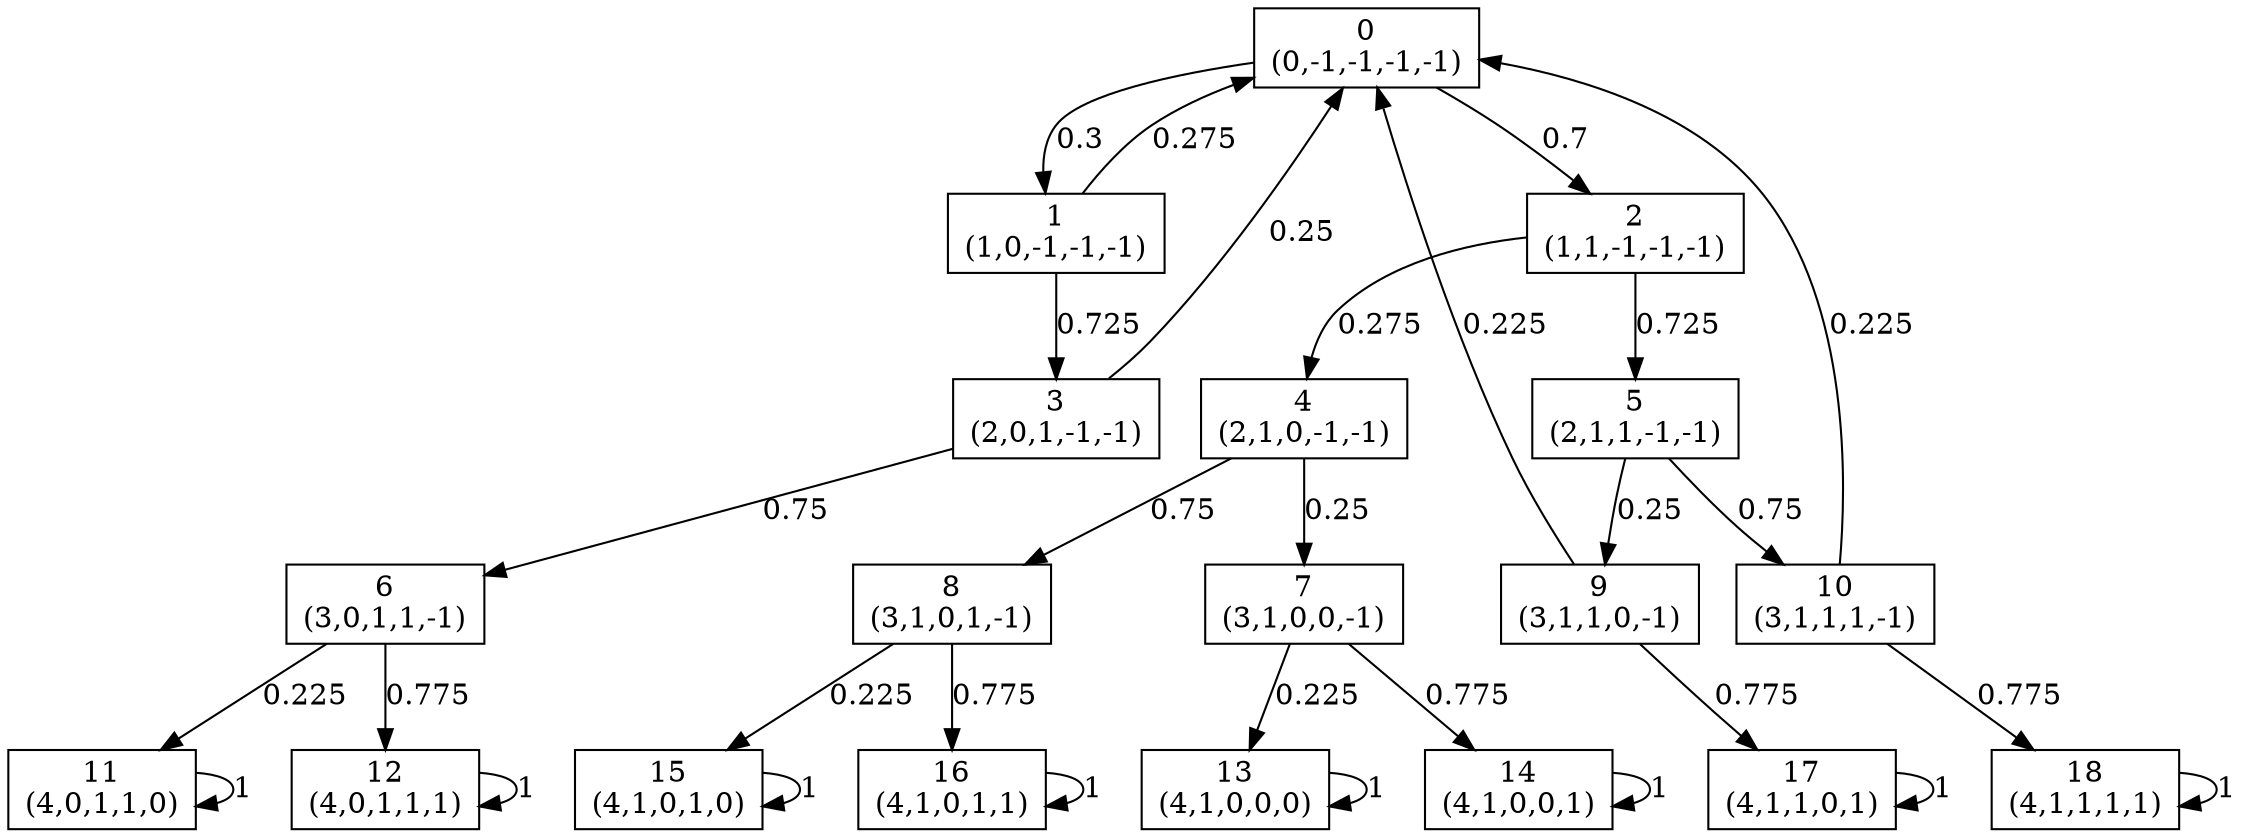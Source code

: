 digraph P {
node [shape=box];
0 -> 1 [ label="0.3" ];
0 -> 2 [ label="0.7" ];
1 -> 0 [ label="0.275" ];
1 -> 3 [ label="0.725" ];
2 -> 4 [ label="0.275" ];
2 -> 5 [ label="0.725" ];
3 -> 0 [ label="0.25" ];
3 -> 6 [ label="0.75" ];
4 -> 7 [ label="0.25" ];
4 -> 8 [ label="0.75" ];
5 -> 9 [ label="0.25" ];
5 -> 10 [ label="0.75" ];
6 -> 11 [ label="0.225" ];
6 -> 12 [ label="0.775" ];
7 -> 13 [ label="0.225" ];
7 -> 14 [ label="0.775" ];
8 -> 15 [ label="0.225" ];
8 -> 16 [ label="0.775" ];
9 -> 0 [ label="0.225" ];
9 -> 17 [ label="0.775" ];
10 -> 0 [ label="0.225" ];
10 -> 18 [ label="0.775" ];
11 -> 11 [ label="1" ];
12 -> 12 [ label="1" ];
13 -> 13 [ label="1" ];
14 -> 14 [ label="1" ];
15 -> 15 [ label="1" ];
16 -> 16 [ label="1" ];
17 -> 17 [ label="1" ];
18 -> 18 [ label="1" ];
0 [label="0\n(0,-1,-1,-1,-1)"];
1 [label="1\n(1,0,-1,-1,-1)"];
2 [label="2\n(1,1,-1,-1,-1)"];
3 [label="3\n(2,0,1,-1,-1)"];
4 [label="4\n(2,1,0,-1,-1)"];
5 [label="5\n(2,1,1,-1,-1)"];
6 [label="6\n(3,0,1,1,-1)"];
7 [label="7\n(3,1,0,0,-1)"];
8 [label="8\n(3,1,0,1,-1)"];
9 [label="9\n(3,1,1,0,-1)"];
10 [label="10\n(3,1,1,1,-1)"];
11 [label="11\n(4,0,1,1,0)"];
12 [label="12\n(4,0,1,1,1)"];
13 [label="13\n(4,1,0,0,0)"];
14 [label="14\n(4,1,0,0,1)"];
15 [label="15\n(4,1,0,1,0)"];
16 [label="16\n(4,1,0,1,1)"];
17 [label="17\n(4,1,1,0,1)"];
18 [label="18\n(4,1,1,1,1)"];
}
